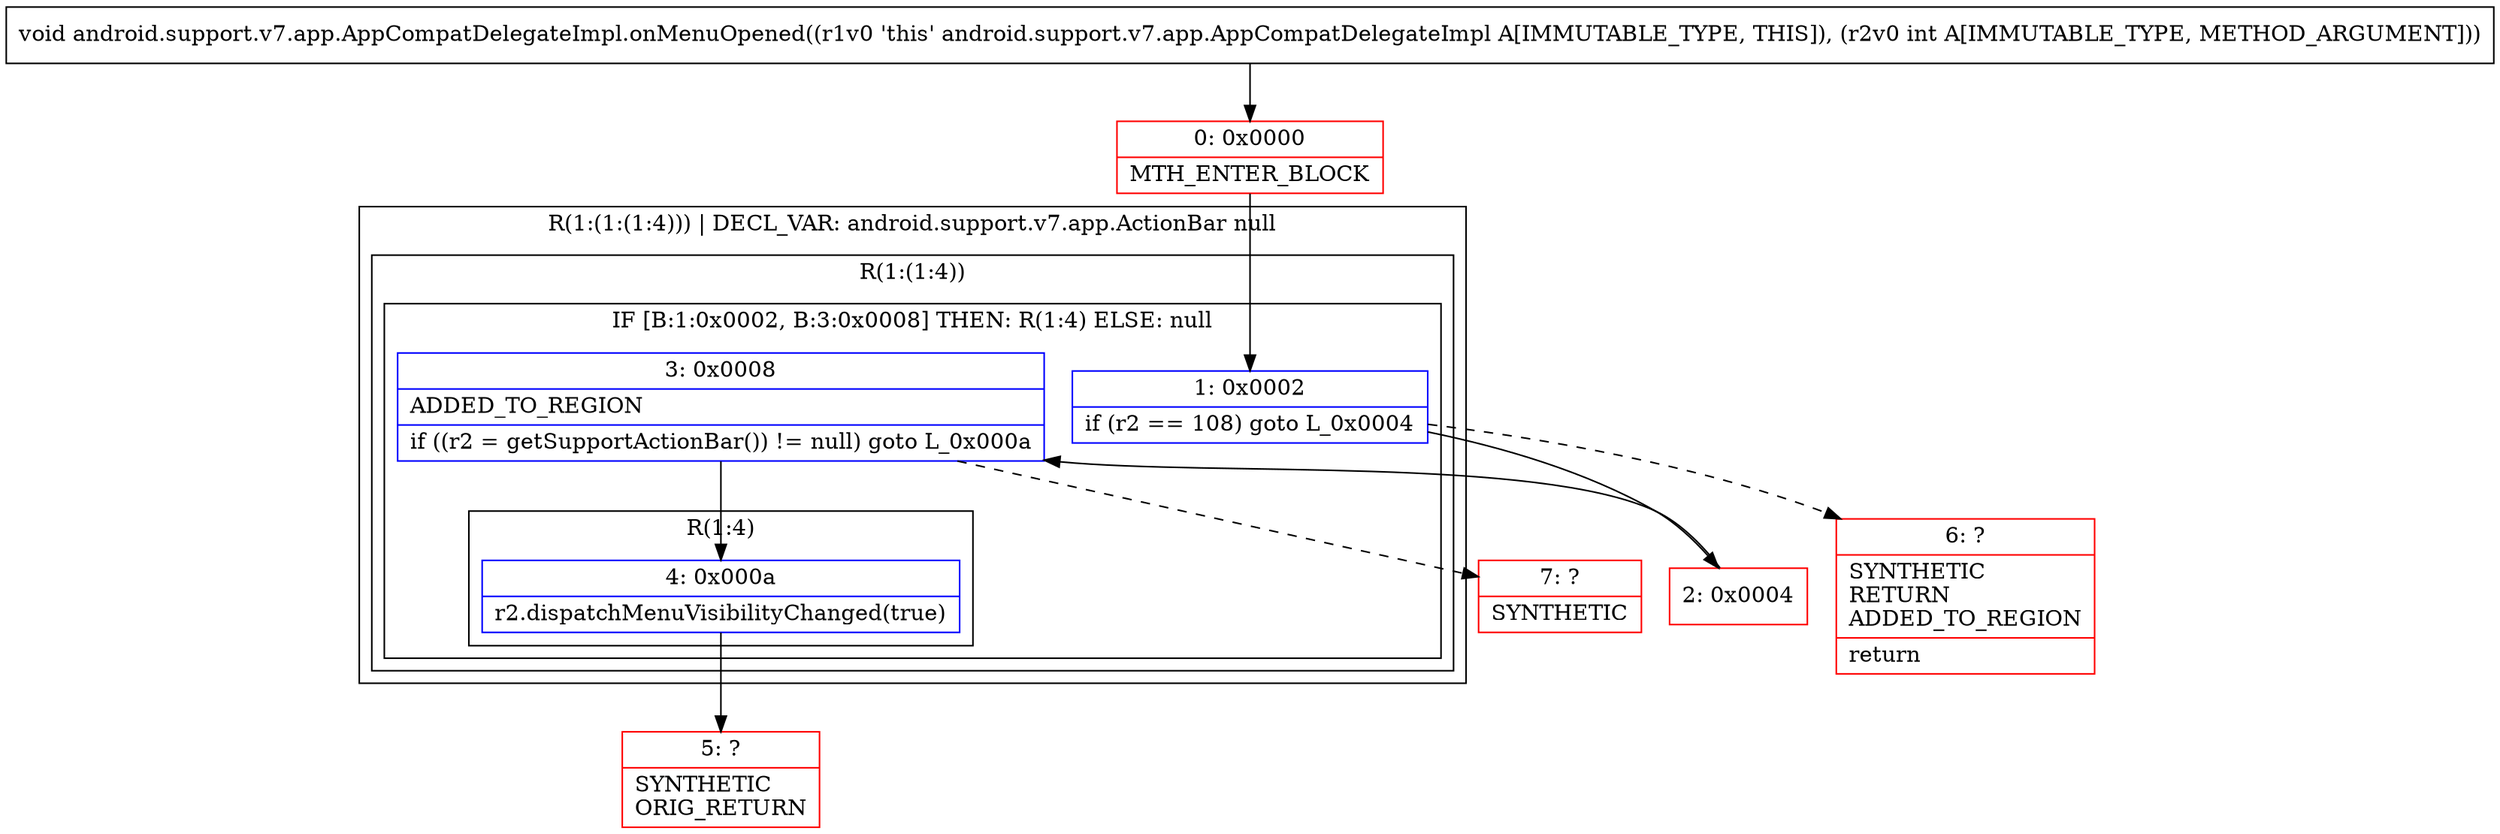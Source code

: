 digraph "CFG forandroid.support.v7.app.AppCompatDelegateImpl.onMenuOpened(I)V" {
subgraph cluster_Region_1916434290 {
label = "R(1:(1:(1:4))) | DECL_VAR: android.support.v7.app.ActionBar null\l";
node [shape=record,color=blue];
subgraph cluster_Region_1476357017 {
label = "R(1:(1:4))";
node [shape=record,color=blue];
subgraph cluster_IfRegion_600541330 {
label = "IF [B:1:0x0002, B:3:0x0008] THEN: R(1:4) ELSE: null";
node [shape=record,color=blue];
Node_1 [shape=record,label="{1\:\ 0x0002|if (r2 == 108) goto L_0x0004\l}"];
Node_3 [shape=record,label="{3\:\ 0x0008|ADDED_TO_REGION\l|if ((r2 = getSupportActionBar()) != null) goto L_0x000a\l}"];
subgraph cluster_Region_1662028958 {
label = "R(1:4)";
node [shape=record,color=blue];
Node_4 [shape=record,label="{4\:\ 0x000a|r2.dispatchMenuVisibilityChanged(true)\l}"];
}
}
}
}
Node_0 [shape=record,color=red,label="{0\:\ 0x0000|MTH_ENTER_BLOCK\l}"];
Node_2 [shape=record,color=red,label="{2\:\ 0x0004}"];
Node_5 [shape=record,color=red,label="{5\:\ ?|SYNTHETIC\lORIG_RETURN\l}"];
Node_6 [shape=record,color=red,label="{6\:\ ?|SYNTHETIC\lRETURN\lADDED_TO_REGION\l|return\l}"];
Node_7 [shape=record,color=red,label="{7\:\ ?|SYNTHETIC\l}"];
MethodNode[shape=record,label="{void android.support.v7.app.AppCompatDelegateImpl.onMenuOpened((r1v0 'this' android.support.v7.app.AppCompatDelegateImpl A[IMMUTABLE_TYPE, THIS]), (r2v0 int A[IMMUTABLE_TYPE, METHOD_ARGUMENT])) }"];
MethodNode -> Node_0;
Node_1 -> Node_2;
Node_1 -> Node_6[style=dashed];
Node_3 -> Node_4;
Node_3 -> Node_7[style=dashed];
Node_4 -> Node_5;
Node_0 -> Node_1;
Node_2 -> Node_3;
}

